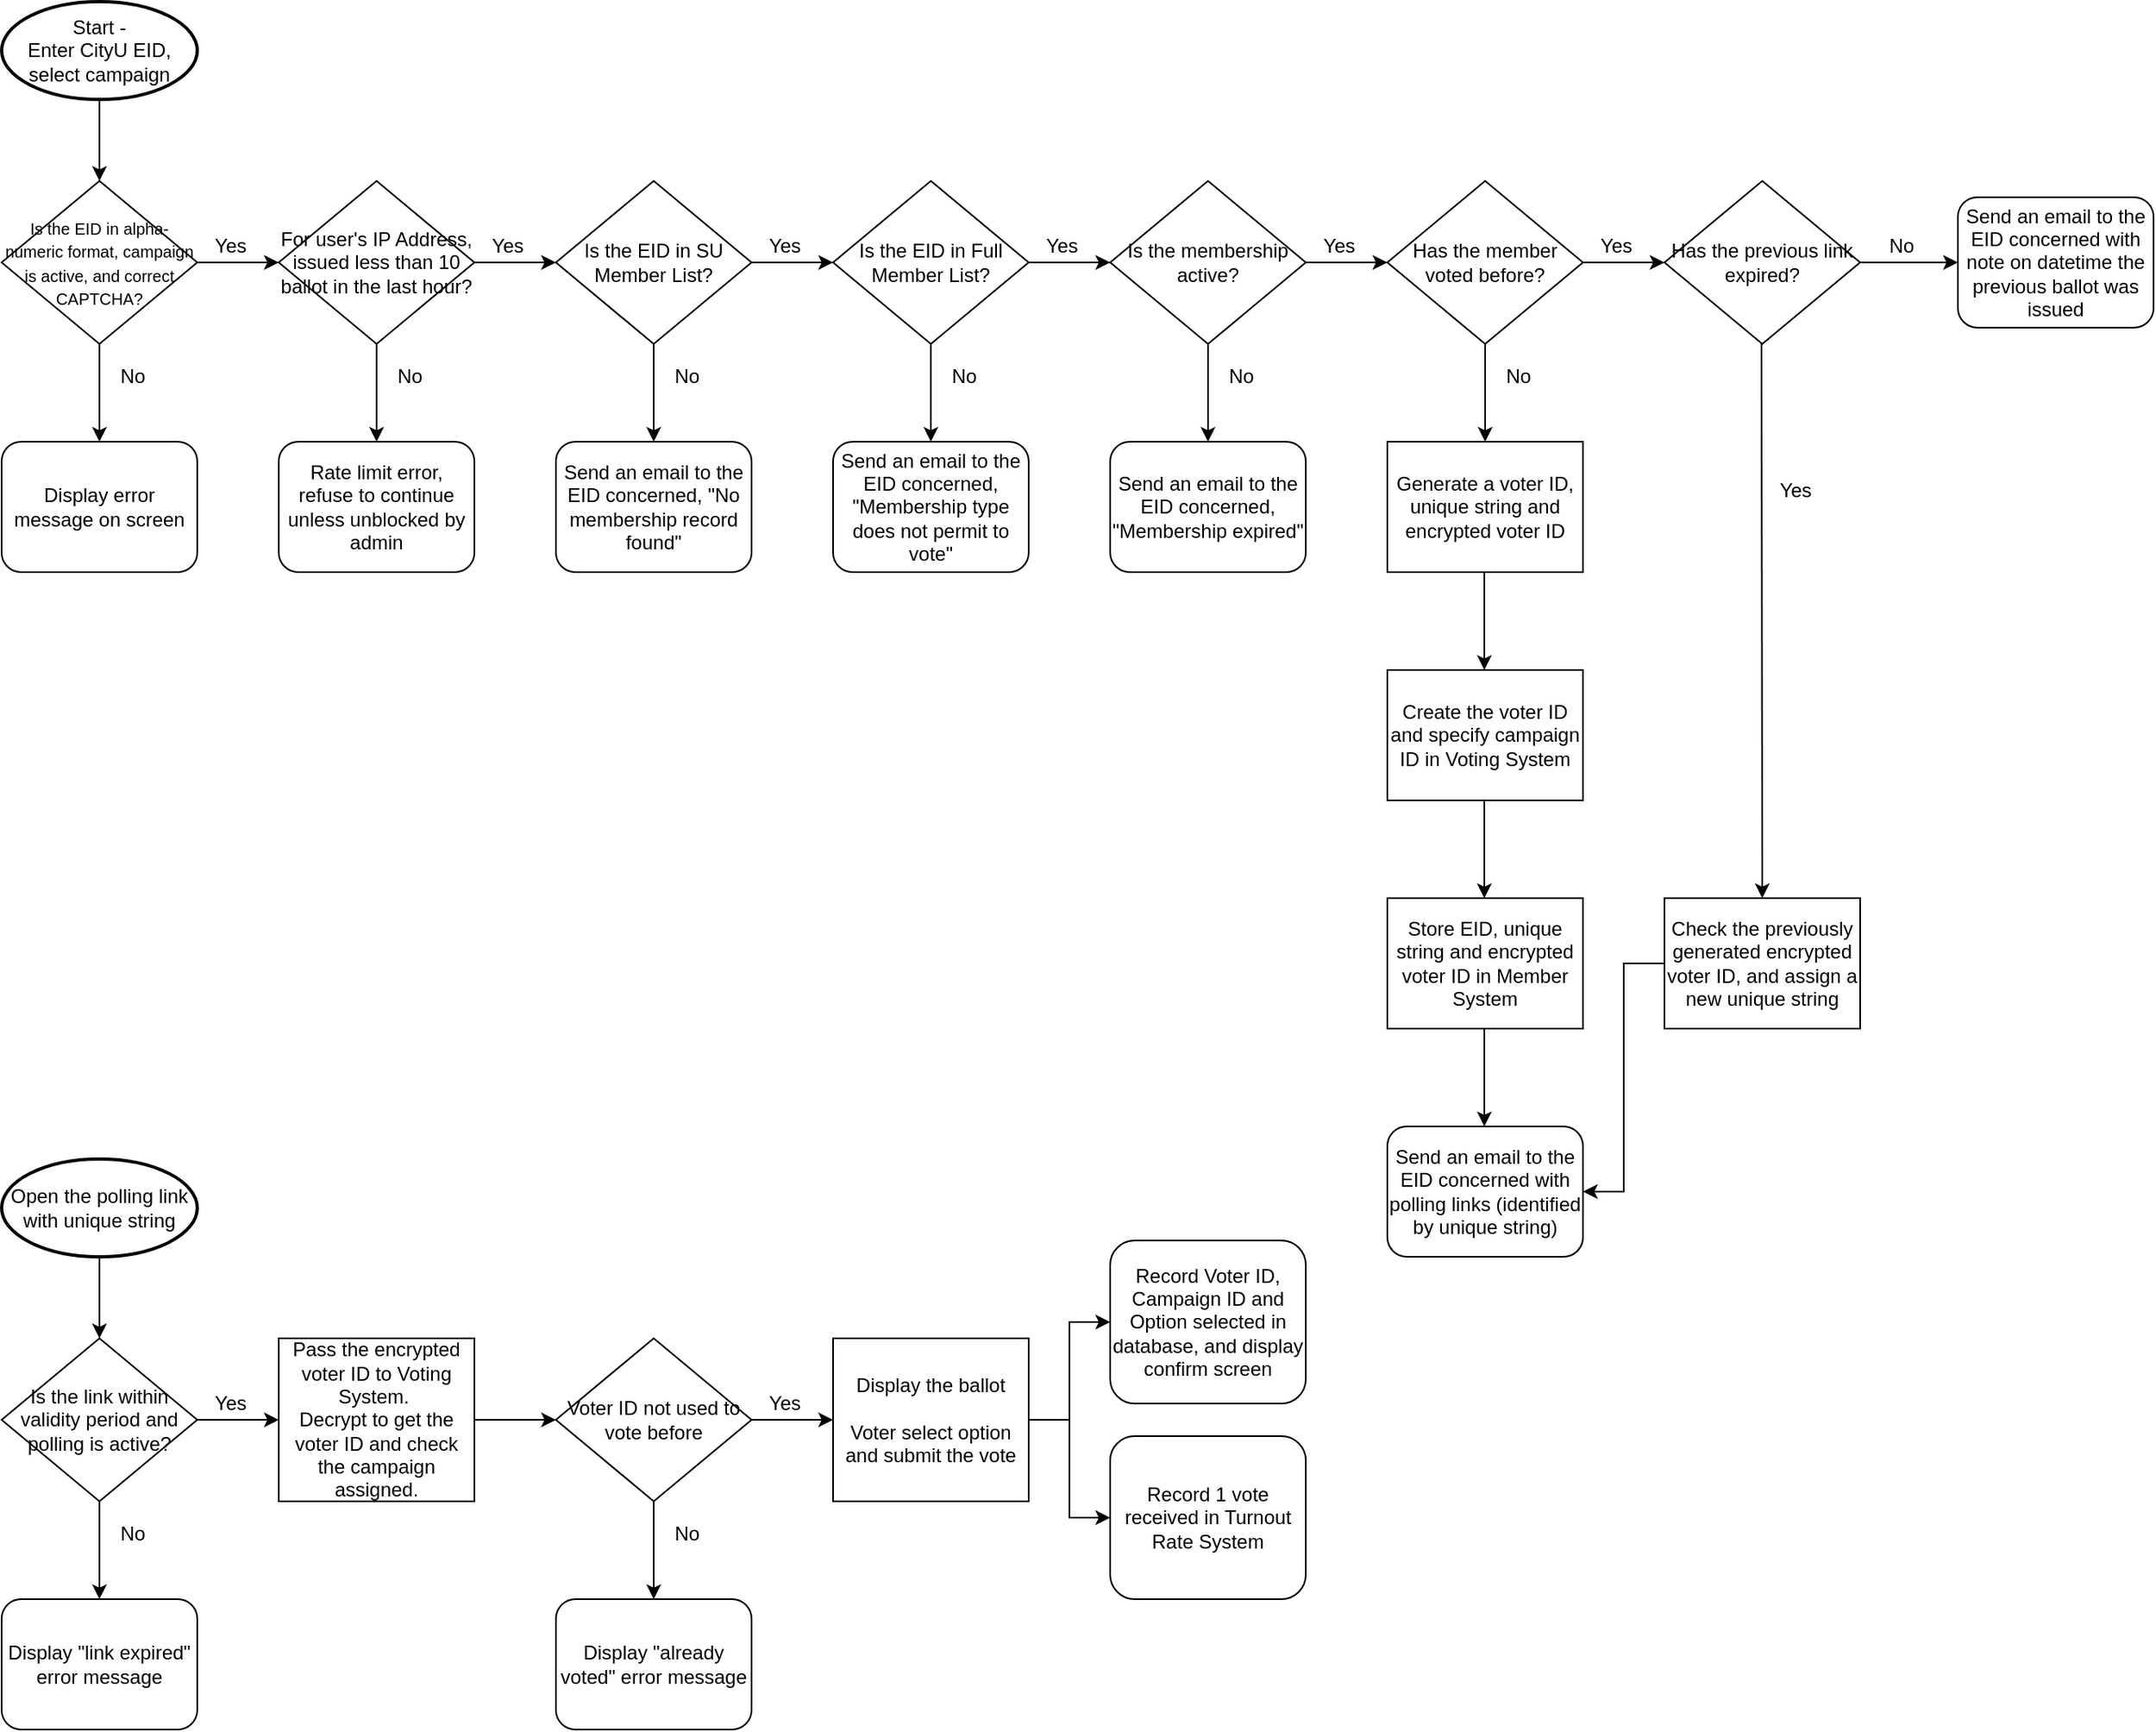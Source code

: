 <mxfile version="16.6.7" type="github">
  <diagram id="qUXu5Glze9szJIzZEuCo" name="Page-1">
    <mxGraphModel dx="1102" dy="582" grid="1" gridSize="10" guides="1" tooltips="1" connect="1" arrows="1" fold="1" page="1" pageScale="1" pageWidth="827" pageHeight="1169" math="0" shadow="0">
      <root>
        <mxCell id="0" />
        <mxCell id="1" parent="0" />
        <mxCell id="qB_BLini7-oUf4WkdYDQ-1" value="" style="endArrow=classic;html=1;rounded=0;exitX=0.5;exitY=1;exitDx=0;exitDy=0;" edge="1" parent="1">
          <mxGeometry width="50" height="50" relative="1" as="geometry">
            <mxPoint x="110" y="110" as="sourcePoint" />
            <mxPoint x="110" y="160" as="targetPoint" />
          </mxGeometry>
        </mxCell>
        <mxCell id="qB_BLini7-oUf4WkdYDQ-2" value="Is the EID in SU Member List?" style="rhombus;whiteSpace=wrap;html=1;" vertex="1" parent="1">
          <mxGeometry x="390" y="160" width="120" height="100" as="geometry" />
        </mxCell>
        <mxCell id="qB_BLini7-oUf4WkdYDQ-3" value="" style="endArrow=classic;html=1;rounded=0;exitX=1;exitY=0.5;exitDx=0;exitDy=0;" edge="1" parent="1" source="qB_BLini7-oUf4WkdYDQ-2">
          <mxGeometry width="50" height="50" relative="1" as="geometry">
            <mxPoint x="670" y="300" as="sourcePoint" />
            <mxPoint x="560" y="210" as="targetPoint" />
          </mxGeometry>
        </mxCell>
        <mxCell id="qB_BLini7-oUf4WkdYDQ-5" value="" style="endArrow=classic;html=1;rounded=0;exitX=0.5;exitY=1;exitDx=0;exitDy=0;" edge="1" parent="1" source="qB_BLini7-oUf4WkdYDQ-2">
          <mxGeometry width="50" height="50" relative="1" as="geometry">
            <mxPoint x="670" y="300" as="sourcePoint" />
            <mxPoint x="450" y="320" as="targetPoint" />
          </mxGeometry>
        </mxCell>
        <mxCell id="qB_BLini7-oUf4WkdYDQ-6" value="Yes" style="text;html=1;resizable=0;autosize=1;align=center;verticalAlign=middle;points=[];fillColor=none;strokeColor=none;rounded=0;" vertex="1" parent="1">
          <mxGeometry x="510" y="190" width="40" height="20" as="geometry" />
        </mxCell>
        <mxCell id="qB_BLini7-oUf4WkdYDQ-8" value="No" style="text;html=1;resizable=0;autosize=1;align=center;verticalAlign=middle;points=[];fillColor=none;strokeColor=none;rounded=0;" vertex="1" parent="1">
          <mxGeometry x="455" y="270" width="30" height="20" as="geometry" />
        </mxCell>
        <mxCell id="qB_BLini7-oUf4WkdYDQ-9" value="Send an email to the EID concerned, &quot;No membership record found&quot;" style="rounded=1;whiteSpace=wrap;html=1;" vertex="1" parent="1">
          <mxGeometry x="390" y="320" width="120" height="80" as="geometry" />
        </mxCell>
        <mxCell id="qB_BLini7-oUf4WkdYDQ-10" value="Is the EID in Full Member List?" style="rhombus;whiteSpace=wrap;html=1;" vertex="1" parent="1">
          <mxGeometry x="560" y="160" width="120" height="100" as="geometry" />
        </mxCell>
        <mxCell id="qB_BLini7-oUf4WkdYDQ-11" value="" style="endArrow=classic;html=1;rounded=0;exitX=0.5;exitY=1;exitDx=0;exitDy=0;" edge="1" parent="1">
          <mxGeometry width="50" height="50" relative="1" as="geometry">
            <mxPoint x="620" y="260" as="sourcePoint" />
            <mxPoint x="620" y="320" as="targetPoint" />
          </mxGeometry>
        </mxCell>
        <mxCell id="qB_BLini7-oUf4WkdYDQ-12" value="No" style="text;html=1;resizable=0;autosize=1;align=center;verticalAlign=middle;points=[];fillColor=none;strokeColor=none;rounded=0;" vertex="1" parent="1">
          <mxGeometry x="625" y="270" width="30" height="20" as="geometry" />
        </mxCell>
        <mxCell id="qB_BLini7-oUf4WkdYDQ-13" value="Send an email to the EID concerned, &quot;Membership type does not permit to vote&quot;" style="rounded=1;whiteSpace=wrap;html=1;" vertex="1" parent="1">
          <mxGeometry x="560" y="320" width="120" height="80" as="geometry" />
        </mxCell>
        <mxCell id="qB_BLini7-oUf4WkdYDQ-14" value="&lt;font style=&quot;font-size: 10px&quot;&gt;Is the EID in alpha-numeric format, campaign is active, and correct CAPTCHA?&lt;/font&gt;" style="rhombus;whiteSpace=wrap;html=1;" vertex="1" parent="1">
          <mxGeometry x="50" y="160" width="120" height="100" as="geometry" />
        </mxCell>
        <mxCell id="qB_BLini7-oUf4WkdYDQ-15" value="" style="endArrow=classic;html=1;rounded=0;exitX=1;exitY=0.5;exitDx=0;exitDy=0;" edge="1" parent="1">
          <mxGeometry width="50" height="50" relative="1" as="geometry">
            <mxPoint x="340" y="210" as="sourcePoint" />
            <mxPoint x="390" y="210" as="targetPoint" />
          </mxGeometry>
        </mxCell>
        <mxCell id="qB_BLini7-oUf4WkdYDQ-16" value="" style="endArrow=classic;html=1;rounded=0;exitX=0.5;exitY=1;exitDx=0;exitDy=0;" edge="1" parent="1" source="qB_BLini7-oUf4WkdYDQ-14">
          <mxGeometry width="50" height="50" relative="1" as="geometry">
            <mxPoint x="330" y="300" as="sourcePoint" />
            <mxPoint x="110" y="320" as="targetPoint" />
          </mxGeometry>
        </mxCell>
        <mxCell id="qB_BLini7-oUf4WkdYDQ-17" value="Yes" style="text;html=1;resizable=0;autosize=1;align=center;verticalAlign=middle;points=[];fillColor=none;strokeColor=none;rounded=0;" vertex="1" parent="1">
          <mxGeometry x="340" y="190" width="40" height="20" as="geometry" />
        </mxCell>
        <mxCell id="qB_BLini7-oUf4WkdYDQ-18" value="No" style="text;html=1;resizable=0;autosize=1;align=center;verticalAlign=middle;points=[];fillColor=none;strokeColor=none;rounded=0;" vertex="1" parent="1">
          <mxGeometry x="115" y="270" width="30" height="20" as="geometry" />
        </mxCell>
        <mxCell id="qB_BLini7-oUf4WkdYDQ-19" value="Display error message on screen" style="rounded=1;whiteSpace=wrap;html=1;" vertex="1" parent="1">
          <mxGeometry x="50" y="320" width="120" height="80" as="geometry" />
        </mxCell>
        <mxCell id="qB_BLini7-oUf4WkdYDQ-20" value="For user&#39;s IP Address, issued less than 10 ballot in the last hour?" style="rhombus;whiteSpace=wrap;html=1;" vertex="1" parent="1">
          <mxGeometry x="220" y="160" width="120" height="100" as="geometry" />
        </mxCell>
        <mxCell id="qB_BLini7-oUf4WkdYDQ-21" value="" style="endArrow=classic;html=1;rounded=0;exitX=0.5;exitY=1;exitDx=0;exitDy=0;" edge="1" parent="1" source="qB_BLini7-oUf4WkdYDQ-20">
          <mxGeometry width="50" height="50" relative="1" as="geometry">
            <mxPoint x="500" y="300" as="sourcePoint" />
            <mxPoint x="280" y="320" as="targetPoint" />
          </mxGeometry>
        </mxCell>
        <mxCell id="qB_BLini7-oUf4WkdYDQ-22" value="No" style="text;html=1;resizable=0;autosize=1;align=center;verticalAlign=middle;points=[];fillColor=none;strokeColor=none;rounded=0;" vertex="1" parent="1">
          <mxGeometry x="285" y="270" width="30" height="20" as="geometry" />
        </mxCell>
        <mxCell id="qB_BLini7-oUf4WkdYDQ-23" value="Rate limit error, refuse to continue unless unblocked by admin" style="rounded=1;whiteSpace=wrap;html=1;" vertex="1" parent="1">
          <mxGeometry x="220" y="320" width="120" height="80" as="geometry" />
        </mxCell>
        <mxCell id="qB_BLini7-oUf4WkdYDQ-24" value="" style="endArrow=classic;html=1;rounded=0;exitX=1;exitY=0.5;exitDx=0;exitDy=0;" edge="1" parent="1">
          <mxGeometry width="50" height="50" relative="1" as="geometry">
            <mxPoint x="170" y="210" as="sourcePoint" />
            <mxPoint x="220" y="210" as="targetPoint" />
          </mxGeometry>
        </mxCell>
        <mxCell id="qB_BLini7-oUf4WkdYDQ-25" value="Yes" style="text;html=1;resizable=0;autosize=1;align=center;verticalAlign=middle;points=[];fillColor=none;strokeColor=none;rounded=0;" vertex="1" parent="1">
          <mxGeometry x="170" y="190" width="40" height="20" as="geometry" />
        </mxCell>
        <mxCell id="qB_BLini7-oUf4WkdYDQ-26" value="" style="endArrow=classic;html=1;rounded=0;exitX=1;exitY=0.5;exitDx=0;exitDy=0;" edge="1" parent="1">
          <mxGeometry width="50" height="50" relative="1" as="geometry">
            <mxPoint x="680" y="210" as="sourcePoint" />
            <mxPoint x="730" y="210" as="targetPoint" />
          </mxGeometry>
        </mxCell>
        <mxCell id="qB_BLini7-oUf4WkdYDQ-27" value="Yes" style="text;html=1;resizable=0;autosize=1;align=center;verticalAlign=middle;points=[];fillColor=none;strokeColor=none;rounded=0;" vertex="1" parent="1">
          <mxGeometry x="680" y="190" width="40" height="20" as="geometry" />
        </mxCell>
        <mxCell id="qB_BLini7-oUf4WkdYDQ-28" value="Is the membership active?" style="rhombus;whiteSpace=wrap;html=1;" vertex="1" parent="1">
          <mxGeometry x="730" y="160" width="120" height="100" as="geometry" />
        </mxCell>
        <mxCell id="qB_BLini7-oUf4WkdYDQ-29" value="" style="endArrow=classic;html=1;rounded=0;exitX=0.5;exitY=1;exitDx=0;exitDy=0;" edge="1" parent="1">
          <mxGeometry width="50" height="50" relative="1" as="geometry">
            <mxPoint x="790" y="260" as="sourcePoint" />
            <mxPoint x="790" y="320" as="targetPoint" />
          </mxGeometry>
        </mxCell>
        <mxCell id="qB_BLini7-oUf4WkdYDQ-30" value="No" style="text;html=1;resizable=0;autosize=1;align=center;verticalAlign=middle;points=[];fillColor=none;strokeColor=none;rounded=0;" vertex="1" parent="1">
          <mxGeometry x="795" y="270" width="30" height="20" as="geometry" />
        </mxCell>
        <mxCell id="qB_BLini7-oUf4WkdYDQ-31" value="Send an email to the EID concerned, &quot;Membership expired&quot;" style="rounded=1;whiteSpace=wrap;html=1;" vertex="1" parent="1">
          <mxGeometry x="730" y="320" width="120" height="80" as="geometry" />
        </mxCell>
        <mxCell id="qB_BLini7-oUf4WkdYDQ-32" value="" style="endArrow=classic;html=1;rounded=0;exitX=1;exitY=0.5;exitDx=0;exitDy=0;" edge="1" parent="1">
          <mxGeometry width="50" height="50" relative="1" as="geometry">
            <mxPoint x="850" y="210" as="sourcePoint" />
            <mxPoint x="900" y="210" as="targetPoint" />
          </mxGeometry>
        </mxCell>
        <mxCell id="qB_BLini7-oUf4WkdYDQ-33" value="Yes" style="text;html=1;resizable=0;autosize=1;align=center;verticalAlign=middle;points=[];fillColor=none;strokeColor=none;rounded=0;" vertex="1" parent="1">
          <mxGeometry x="850" y="190" width="40" height="20" as="geometry" />
        </mxCell>
        <mxCell id="qB_BLini7-oUf4WkdYDQ-34" value="Has the member voted before?" style="rhombus;whiteSpace=wrap;html=1;" vertex="1" parent="1">
          <mxGeometry x="900" y="160" width="120" height="100" as="geometry" />
        </mxCell>
        <mxCell id="qB_BLini7-oUf4WkdYDQ-35" value="" style="endArrow=classic;html=1;rounded=0;exitX=0.5;exitY=1;exitDx=0;exitDy=0;" edge="1" parent="1">
          <mxGeometry width="50" height="50" relative="1" as="geometry">
            <mxPoint x="960" y="260" as="sourcePoint" />
            <mxPoint x="960" y="320" as="targetPoint" />
          </mxGeometry>
        </mxCell>
        <mxCell id="qB_BLini7-oUf4WkdYDQ-36" value="No" style="text;html=1;resizable=0;autosize=1;align=center;verticalAlign=middle;points=[];fillColor=none;strokeColor=none;rounded=0;" vertex="1" parent="1">
          <mxGeometry x="965" y="270" width="30" height="20" as="geometry" />
        </mxCell>
        <mxCell id="qB_BLini7-oUf4WkdYDQ-38" value="" style="endArrow=classic;html=1;rounded=0;exitX=1;exitY=0.5;exitDx=0;exitDy=0;" edge="1" parent="1">
          <mxGeometry width="50" height="50" relative="1" as="geometry">
            <mxPoint x="1020" y="210" as="sourcePoint" />
            <mxPoint x="1070" y="210" as="targetPoint" />
          </mxGeometry>
        </mxCell>
        <mxCell id="qB_BLini7-oUf4WkdYDQ-39" value="Yes" style="text;html=1;resizable=0;autosize=1;align=center;verticalAlign=middle;points=[];fillColor=none;strokeColor=none;rounded=0;" vertex="1" parent="1">
          <mxGeometry x="1020" y="190" width="40" height="20" as="geometry" />
        </mxCell>
        <mxCell id="qB_BLini7-oUf4WkdYDQ-41" value="Has the previous link expired?" style="rhombus;whiteSpace=wrap;html=1;" vertex="1" parent="1">
          <mxGeometry x="1070" y="160" width="120" height="100" as="geometry" />
        </mxCell>
        <mxCell id="qB_BLini7-oUf4WkdYDQ-42" value="" style="endArrow=classic;html=1;rounded=0;exitX=1;exitY=0.5;exitDx=0;exitDy=0;" edge="1" parent="1" source="qB_BLini7-oUf4WkdYDQ-41">
          <mxGeometry width="50" height="50" relative="1" as="geometry">
            <mxPoint x="1360" y="260" as="sourcePoint" />
            <mxPoint x="1250" y="210" as="targetPoint" />
          </mxGeometry>
        </mxCell>
        <mxCell id="qB_BLini7-oUf4WkdYDQ-43" value="No" style="text;html=1;resizable=0;autosize=1;align=center;verticalAlign=middle;points=[];fillColor=none;strokeColor=none;rounded=0;" vertex="1" parent="1">
          <mxGeometry x="1200" y="190" width="30" height="20" as="geometry" />
        </mxCell>
        <mxCell id="qB_BLini7-oUf4WkdYDQ-44" value="Send an email to the EID concerned with note on datetime the previous ballot was issued" style="rounded=1;whiteSpace=wrap;html=1;" vertex="1" parent="1">
          <mxGeometry x="1250" y="170" width="120" height="80" as="geometry" />
        </mxCell>
        <mxCell id="qB_BLini7-oUf4WkdYDQ-45" value="Generate a voter ID, unique string and encrypted voter ID" style="rounded=0;whiteSpace=wrap;html=1;fontSize=12;" vertex="1" parent="1">
          <mxGeometry x="900" y="320" width="120" height="80" as="geometry" />
        </mxCell>
        <mxCell id="qB_BLini7-oUf4WkdYDQ-46" value="" style="endArrow=classic;html=1;rounded=0;exitX=0.5;exitY=1;exitDx=0;exitDy=0;" edge="1" parent="1">
          <mxGeometry width="50" height="50" relative="1" as="geometry">
            <mxPoint x="959.5" y="400" as="sourcePoint" />
            <mxPoint x="959.5" y="460" as="targetPoint" />
          </mxGeometry>
        </mxCell>
        <mxCell id="qB_BLini7-oUf4WkdYDQ-47" value="Create the voter ID and specify campaign ID in Voting System" style="rounded=0;whiteSpace=wrap;html=1;fontSize=12;" vertex="1" parent="1">
          <mxGeometry x="900" y="460" width="120" height="80" as="geometry" />
        </mxCell>
        <mxCell id="qB_BLini7-oUf4WkdYDQ-48" value="" style="endArrow=classic;html=1;rounded=0;exitX=0.5;exitY=1;exitDx=0;exitDy=0;" edge="1" parent="1">
          <mxGeometry width="50" height="50" relative="1" as="geometry">
            <mxPoint x="959.5" y="540" as="sourcePoint" />
            <mxPoint x="959.5" y="600" as="targetPoint" />
          </mxGeometry>
        </mxCell>
        <mxCell id="qB_BLini7-oUf4WkdYDQ-49" value="Store EID, unique string and encrypted voter ID in Member System" style="rounded=0;whiteSpace=wrap;html=1;fontSize=12;" vertex="1" parent="1">
          <mxGeometry x="900" y="600" width="120" height="80" as="geometry" />
        </mxCell>
        <mxCell id="qB_BLini7-oUf4WkdYDQ-50" value="" style="endArrow=classic;html=1;rounded=0;exitX=0.5;exitY=1;exitDx=0;exitDy=0;" edge="1" parent="1">
          <mxGeometry width="50" height="50" relative="1" as="geometry">
            <mxPoint x="959.5" y="680" as="sourcePoint" />
            <mxPoint x="959.5" y="740" as="targetPoint" />
          </mxGeometry>
        </mxCell>
        <mxCell id="qB_BLini7-oUf4WkdYDQ-52" value="Send an email to the EID concerned with polling links (identified by unique string)" style="rounded=1;whiteSpace=wrap;html=1;" vertex="1" parent="1">
          <mxGeometry x="900" y="740" width="120" height="80" as="geometry" />
        </mxCell>
        <mxCell id="qB_BLini7-oUf4WkdYDQ-54" value="Yes" style="text;html=1;resizable=0;autosize=1;align=center;verticalAlign=middle;points=[];fillColor=none;strokeColor=none;rounded=0;" vertex="1" parent="1">
          <mxGeometry x="1130" y="340" width="40" height="20" as="geometry" />
        </mxCell>
        <mxCell id="qB_BLini7-oUf4WkdYDQ-63" style="edgeStyle=orthogonalEdgeStyle;rounded=0;orthogonalLoop=1;jettySize=auto;html=1;entryX=1;entryY=0.5;entryDx=0;entryDy=0;fontSize=12;" edge="1" parent="1" source="qB_BLini7-oUf4WkdYDQ-59" target="qB_BLini7-oUf4WkdYDQ-52">
          <mxGeometry relative="1" as="geometry" />
        </mxCell>
        <mxCell id="qB_BLini7-oUf4WkdYDQ-59" value="Check the previously generated encrypted voter ID, and assign a new unique string" style="rounded=0;whiteSpace=wrap;html=1;fontSize=12;" vertex="1" parent="1">
          <mxGeometry x="1070" y="600" width="120" height="80" as="geometry" />
        </mxCell>
        <mxCell id="qB_BLini7-oUf4WkdYDQ-60" value="" style="endArrow=classic;html=1;rounded=0;exitX=0.5;exitY=1;exitDx=0;exitDy=0;entryX=0.5;entryY=0;entryDx=0;entryDy=0;" edge="1" parent="1" target="qB_BLini7-oUf4WkdYDQ-59">
          <mxGeometry width="50" height="50" relative="1" as="geometry">
            <mxPoint x="1129.5" y="260" as="sourcePoint" />
            <mxPoint x="1129.5" y="320" as="targetPoint" />
          </mxGeometry>
        </mxCell>
        <mxCell id="qB_BLini7-oUf4WkdYDQ-65" value="" style="endArrow=classic;html=1;rounded=0;exitX=0.5;exitY=1;exitDx=0;exitDy=0;" edge="1" parent="1">
          <mxGeometry width="50" height="50" relative="1" as="geometry">
            <mxPoint x="110" y="820" as="sourcePoint" />
            <mxPoint x="110" y="870" as="targetPoint" />
          </mxGeometry>
        </mxCell>
        <mxCell id="qB_BLini7-oUf4WkdYDQ-66" value="&lt;font style=&quot;font-size: 12px&quot;&gt;Is the link within validity period and polling is active?&lt;/font&gt;" style="rhombus;whiteSpace=wrap;html=1;" vertex="1" parent="1">
          <mxGeometry x="50" y="870" width="120" height="100" as="geometry" />
        </mxCell>
        <mxCell id="qB_BLini7-oUf4WkdYDQ-67" value="" style="endArrow=classic;html=1;rounded=0;exitX=0.5;exitY=1;exitDx=0;exitDy=0;" edge="1" parent="1" source="qB_BLini7-oUf4WkdYDQ-66">
          <mxGeometry width="50" height="50" relative="1" as="geometry">
            <mxPoint x="330" y="1010" as="sourcePoint" />
            <mxPoint x="110" y="1030" as="targetPoint" />
          </mxGeometry>
        </mxCell>
        <mxCell id="qB_BLini7-oUf4WkdYDQ-68" value="No" style="text;html=1;resizable=0;autosize=1;align=center;verticalAlign=middle;points=[];fillColor=none;strokeColor=none;rounded=0;" vertex="1" parent="1">
          <mxGeometry x="115" y="980" width="30" height="20" as="geometry" />
        </mxCell>
        <mxCell id="qB_BLini7-oUf4WkdYDQ-69" value="Display &quot;link expired&quot; error message" style="rounded=1;whiteSpace=wrap;html=1;" vertex="1" parent="1">
          <mxGeometry x="50" y="1030" width="120" height="80" as="geometry" />
        </mxCell>
        <mxCell id="qB_BLini7-oUf4WkdYDQ-70" value="" style="endArrow=classic;html=1;rounded=0;exitX=1;exitY=0.5;exitDx=0;exitDy=0;" edge="1" parent="1">
          <mxGeometry width="50" height="50" relative="1" as="geometry">
            <mxPoint x="170" y="920" as="sourcePoint" />
            <mxPoint x="220" y="920" as="targetPoint" />
          </mxGeometry>
        </mxCell>
        <mxCell id="qB_BLini7-oUf4WkdYDQ-71" value="Yes" style="text;html=1;resizable=0;autosize=1;align=center;verticalAlign=middle;points=[];fillColor=none;strokeColor=none;rounded=0;" vertex="1" parent="1">
          <mxGeometry x="170" y="900" width="40" height="20" as="geometry" />
        </mxCell>
        <mxCell id="qB_BLini7-oUf4WkdYDQ-73" value="Pass the encrypted voter ID to Voting System.&amp;nbsp;&lt;br&gt;Decrypt to get the voter ID and check the campaign assigned." style="rounded=0;whiteSpace=wrap;html=1;fontSize=12;" vertex="1" parent="1">
          <mxGeometry x="220" y="870" width="120" height="100" as="geometry" />
        </mxCell>
        <mxCell id="qB_BLini7-oUf4WkdYDQ-74" value="" style="endArrow=classic;html=1;rounded=0;exitX=1;exitY=0.5;exitDx=0;exitDy=0;" edge="1" parent="1">
          <mxGeometry width="50" height="50" relative="1" as="geometry">
            <mxPoint x="340" y="920" as="sourcePoint" />
            <mxPoint x="390" y="920" as="targetPoint" />
          </mxGeometry>
        </mxCell>
        <mxCell id="qB_BLini7-oUf4WkdYDQ-75" value="Voter ID not used to vote before" style="rhombus;whiteSpace=wrap;html=1;" vertex="1" parent="1">
          <mxGeometry x="390" y="870" width="120" height="100" as="geometry" />
        </mxCell>
        <mxCell id="qB_BLini7-oUf4WkdYDQ-76" value="" style="endArrow=classic;html=1;rounded=0;exitX=1;exitY=0.5;exitDx=0;exitDy=0;" edge="1" parent="1" source="qB_BLini7-oUf4WkdYDQ-75">
          <mxGeometry width="50" height="50" relative="1" as="geometry">
            <mxPoint x="670" y="1010" as="sourcePoint" />
            <mxPoint x="560" y="920" as="targetPoint" />
          </mxGeometry>
        </mxCell>
        <mxCell id="qB_BLini7-oUf4WkdYDQ-77" value="" style="endArrow=classic;html=1;rounded=0;exitX=0.5;exitY=1;exitDx=0;exitDy=0;" edge="1" parent="1" source="qB_BLini7-oUf4WkdYDQ-75">
          <mxGeometry width="50" height="50" relative="1" as="geometry">
            <mxPoint x="670" y="1010" as="sourcePoint" />
            <mxPoint x="450" y="1030" as="targetPoint" />
          </mxGeometry>
        </mxCell>
        <mxCell id="qB_BLini7-oUf4WkdYDQ-78" value="Yes" style="text;html=1;resizable=0;autosize=1;align=center;verticalAlign=middle;points=[];fillColor=none;strokeColor=none;rounded=0;" vertex="1" parent="1">
          <mxGeometry x="510" y="900" width="40" height="20" as="geometry" />
        </mxCell>
        <mxCell id="qB_BLini7-oUf4WkdYDQ-79" value="No" style="text;html=1;resizable=0;autosize=1;align=center;verticalAlign=middle;points=[];fillColor=none;strokeColor=none;rounded=0;" vertex="1" parent="1">
          <mxGeometry x="455" y="980" width="30" height="20" as="geometry" />
        </mxCell>
        <mxCell id="qB_BLini7-oUf4WkdYDQ-80" value="Display &quot;already voted&quot; error message" style="rounded=1;whiteSpace=wrap;html=1;" vertex="1" parent="1">
          <mxGeometry x="390" y="1030" width="120" height="80" as="geometry" />
        </mxCell>
        <mxCell id="qB_BLini7-oUf4WkdYDQ-87" style="edgeStyle=orthogonalEdgeStyle;rounded=0;orthogonalLoop=1;jettySize=auto;html=1;exitX=1;exitY=0.5;exitDx=0;exitDy=0;entryX=0;entryY=0.5;entryDx=0;entryDy=0;fontSize=12;" edge="1" parent="1" source="qB_BLini7-oUf4WkdYDQ-81" target="qB_BLini7-oUf4WkdYDQ-85">
          <mxGeometry relative="1" as="geometry" />
        </mxCell>
        <mxCell id="qB_BLini7-oUf4WkdYDQ-88" style="edgeStyle=orthogonalEdgeStyle;rounded=0;orthogonalLoop=1;jettySize=auto;html=1;exitX=1;exitY=0.5;exitDx=0;exitDy=0;entryX=0;entryY=0.5;entryDx=0;entryDy=0;fontSize=12;" edge="1" parent="1" source="qB_BLini7-oUf4WkdYDQ-81" target="qB_BLini7-oUf4WkdYDQ-86">
          <mxGeometry relative="1" as="geometry" />
        </mxCell>
        <mxCell id="qB_BLini7-oUf4WkdYDQ-81" value="Display the ballot&lt;br&gt;&lt;br&gt;Voter select option and submit the vote" style="rounded=0;whiteSpace=wrap;html=1;fontSize=12;" vertex="1" parent="1">
          <mxGeometry x="560" y="870" width="120" height="100" as="geometry" />
        </mxCell>
        <mxCell id="qB_BLini7-oUf4WkdYDQ-85" value="Record Voter ID, Campaign ID and Option selected in database, and display confirm screen" style="rounded=1;whiteSpace=wrap;html=1;" vertex="1" parent="1">
          <mxGeometry x="730" y="810" width="120" height="100" as="geometry" />
        </mxCell>
        <mxCell id="qB_BLini7-oUf4WkdYDQ-86" value="Record 1 vote received in Turnout Rate System" style="rounded=1;whiteSpace=wrap;html=1;" vertex="1" parent="1">
          <mxGeometry x="730" y="930" width="120" height="100" as="geometry" />
        </mxCell>
        <mxCell id="qB_BLini7-oUf4WkdYDQ-89" value="&lt;span&gt;Open the polling link with unique string&lt;/span&gt;" style="strokeWidth=2;html=1;shape=mxgraph.flowchart.start_1;whiteSpace=wrap;fontSize=12;" vertex="1" parent="1">
          <mxGeometry x="50" y="760" width="120" height="60" as="geometry" />
        </mxCell>
        <mxCell id="qB_BLini7-oUf4WkdYDQ-90" value="Start -&lt;br&gt;Enter CityU EID, select campaign" style="strokeWidth=2;html=1;shape=mxgraph.flowchart.start_1;whiteSpace=wrap;fontSize=12;" vertex="1" parent="1">
          <mxGeometry x="50" y="50" width="120" height="60" as="geometry" />
        </mxCell>
      </root>
    </mxGraphModel>
  </diagram>
</mxfile>
